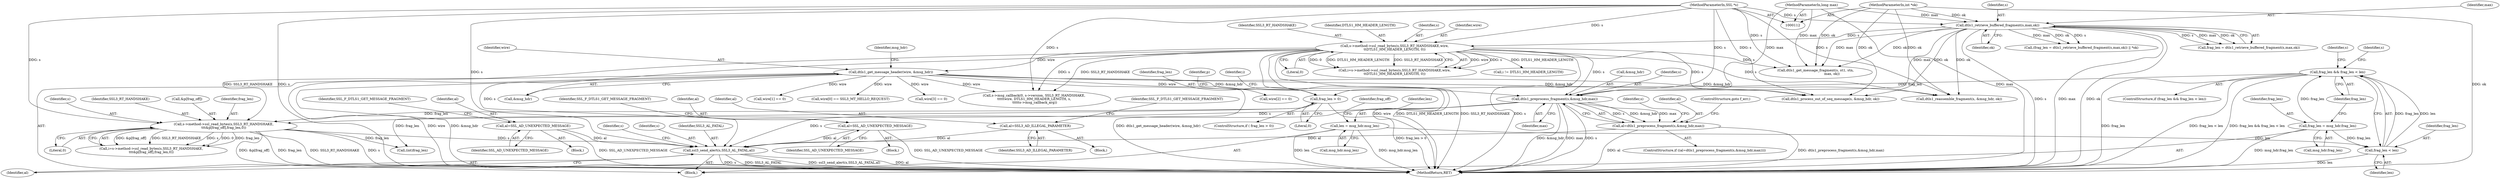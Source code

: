 digraph "0_openssl_d3152655d5319ce883c8e3ac4b99f8de4c59d846@API" {
"1000401" [label="(Call,ssl3_send_alert(s,SSL3_AL_FATAL,al))"];
"1000141" [label="(Call,s->method->ssl_read_bytes(s,SSL3_RT_HANDSHAKE,wire,\n\t\tDTLS1_HM_HEADER_LENGTH, 0))"];
"1000130" [label="(Call,dtls1_retrieve_buffered_fragment(s,max,ok))"];
"1000113" [label="(MethodParameterIn,SSL *s)"];
"1000116" [label="(MethodParameterIn,long max)"];
"1000117" [label="(MethodParameterIn,int *ok)"];
"1000346" [label="(Call,s->method->ssl_read_bytes(s,SSL3_RT_HANDSHAKE,\n\t\t\t&p[frag_off],frag_len,0))"];
"1000316" [label="(Call,dtls1_preprocess_fragment(s,&msg_hdr,max))"];
"1000175" [label="(Call,dtls1_get_message_header(wire, &msg_hdr))"];
"1000328" [label="(Call,frag_len > 0)"];
"1000224" [label="(Call,frag_len && frag_len < len)"];
"1000226" [label="(Call,frag_len < len)"];
"1000218" [label="(Call,frag_len = msg_hdr.frag_len)"];
"1000208" [label="(Call,len = msg_hdr.msg_len)"];
"1000168" [label="(Call,al=SSL_AD_UNEXPECTED_MESSAGE)"];
"1000306" [label="(Call,al=SSL_AD_UNEXPECTED_MESSAGE)"];
"1000382" [label="(Call,al=SSL3_AD_ILLEGAL_PARAMETER)"];
"1000314" [label="(Call,al=dtls1_preprocess_fragment(s,&msg_hdr,max))"];
"1000177" [label="(Call,&msg_hdr)"];
"1000231" [label="(Identifier,s)"];
"1000383" [label="(Identifier,al)"];
"1000321" [label="(ControlStructure,goto f_err;)"];
"1000170" [label="(Identifier,SSL_AD_UNEXPECTED_MESSAGE)"];
"1000347" [label="(Identifier,s)"];
"1000314" [label="(Call,al=dtls1_preprocess_fragment(s,&msg_hdr,max))"];
"1000118" [label="(Block,)"];
"1000225" [label="(Identifier,frag_len)"];
"1000133" [label="(Identifier,ok)"];
"1000344" [label="(Call,i=s->method->ssl_read_bytes(s,SSL3_RT_HANDSHAKE,\n\t\t\t&p[frag_off],frag_len,0))"];
"1000404" [label="(Identifier,al)"];
"1000348" [label="(Identifier,SSL3_RT_HANDSHAKE)"];
"1000210" [label="(Call,msg_hdr.msg_len)"];
"1000305" [label="(Block,)"];
"1000228" [label="(Identifier,len)"];
"1000132" [label="(Identifier,max)"];
"1000259" [label="(Call,wire[1] == 0)"];
"1000127" [label="(Call,(frag_len = dtls1_retrieve_buffered_fragment(s,max,ok)) || *ok)"];
"1000317" [label="(Identifier,s)"];
"1000316" [label="(Call,dtls1_preprocess_fragment(s,&msg_hdr,max))"];
"1000146" [label="(Literal,0)"];
"1000381" [label="(Block,)"];
"1000219" [label="(Identifier,frag_len)"];
"1000328" [label="(Call,frag_len > 0)"];
"1000176" [label="(Identifier,wire)"];
"1000230" [label="(Call,dtls1_reassemble_fragment(s, &msg_hdr, ok))"];
"1000280" [label="(Call,s->msg_callback(0, s->version, SSL3_RT_HANDSHAKE, \n\t\t\t\t\twire, DTLS1_HM_HEADER_LENGTH, s, \n\t\t\t\t\ts->msg_callback_arg))"];
"1000310" [label="(Identifier,SSL_F_DTLS1_GET_MESSAGE_FRAGMENT)"];
"1000403" [label="(Identifier,SSL3_AL_FATAL)"];
"1000116" [label="(MethodParameterIn,long max)"];
"1000227" [label="(Identifier,frag_len)"];
"1000329" [label="(Identifier,frag_len)"];
"1000144" [label="(Identifier,wire)"];
"1000128" [label="(Call,frag_len = dtls1_retrieve_buffered_fragment(s,max,ok))"];
"1000407" [label="(Identifier,s)"];
"1000313" [label="(ControlStructure,if ((al=dtls1_preprocess_fragment(s,&msg_hdr,max))))"];
"1000203" [label="(Call,dtls1_process_out_of_seq_message(s, &msg_hdr, ok))"];
"1000226" [label="(Call,frag_len < len)"];
"1000131" [label="(Identifier,s)"];
"1000334" [label="(Identifier,p)"];
"1000143" [label="(Identifier,SSL3_RT_HANDSHAKE)"];
"1000308" [label="(Identifier,SSL_AD_UNEXPECTED_MESSAGE)"];
"1000130" [label="(Call,dtls1_retrieve_buffered_fragment(s,max,ok))"];
"1000175" [label="(Call,dtls1_get_message_header(wire, &msg_hdr))"];
"1000141" [label="(Call,s->method->ssl_read_bytes(s,SSL3_RT_HANDSHAKE,wire,\n\t\tDTLS1_HM_HEADER_LENGTH, 0))"];
"1000117" [label="(MethodParameterIn,int *ok)"];
"1000172" [label="(Identifier,SSL_F_DTLS1_GET_MESSAGE_FRAGMENT)"];
"1000139" [label="(Call,i=s->method->ssl_read_bytes(s,SSL3_RT_HANDSHAKE,wire,\n\t\tDTLS1_HM_HEADER_LENGTH, 0))"];
"1000183" [label="(Identifier,msg_hdr)"];
"1000251" [label="(Call,wire[0] == SSL3_MT_HELLO_REQUEST)"];
"1000307" [label="(Identifier,al)"];
"1000318" [label="(Call,&msg_hdr)"];
"1000324" [label="(Identifier,s)"];
"1000270" [label="(Call,wire[3] == 0)"];
"1000208" [label="(Call,len = msg_hdr.msg_len)"];
"1000315" [label="(Identifier,al)"];
"1000306" [label="(Call,al=SSL_AD_UNEXPECTED_MESSAGE)"];
"1000330" [label="(Literal,0)"];
"1000167" [label="(Block,)"];
"1000417" [label="(MethodReturn,RET)"];
"1000265" [label="(Call,wire[2] == 0)"];
"1000220" [label="(Call,msg_hdr.frag_len)"];
"1000384" [label="(Identifier,SSL3_AD_ILLEGAL_PARAMETER)"];
"1000382" [label="(Call,al=SSL3_AD_ILLEGAL_PARAMETER)"];
"1000168" [label="(Call,al=SSL_AD_UNEXPECTED_MESSAGE)"];
"1000298" [label="(Call,dtls1_get_message_fragment(s, st1, stn,\n                               max, ok))"];
"1000349" [label="(Call,&p[frag_off])"];
"1000346" [label="(Call,s->method->ssl_read_bytes(s,SSL3_RT_HANDSHAKE,\n\t\t\t&p[frag_off],frag_len,0))"];
"1000164" [label="(Call,i != DTLS1_HM_HEADER_LENGTH)"];
"1000401" [label="(Call,ssl3_send_alert(s,SSL3_AL_FATAL,al))"];
"1000373" [label="(Identifier,i)"];
"1000223" [label="(ControlStructure,if (frag_len && frag_len < len))"];
"1000169" [label="(Identifier,al)"];
"1000113" [label="(MethodParameterIn,SSL *s)"];
"1000145" [label="(Identifier,DTLS1_HM_HEADER_LENGTH)"];
"1000218" [label="(Call,frag_len = msg_hdr.frag_len)"];
"1000214" [label="(Identifier,frag_off)"];
"1000327" [label="(ControlStructure,if ( frag_len > 0))"];
"1000386" [label="(Identifier,SSL_F_DTLS1_GET_MESSAGE_FRAGMENT)"];
"1000224" [label="(Call,frag_len && frag_len < len)"];
"1000354" [label="(Literal,0)"];
"1000209" [label="(Identifier,len)"];
"1000402" [label="(Identifier,s)"];
"1000142" [label="(Identifier,s)"];
"1000353" [label="(Identifier,frag_len)"];
"1000378" [label="(Call,(int)frag_len)"];
"1000320" [label="(Identifier,max)"];
"1000239" [label="(Identifier,s)"];
"1000401" -> "1000118"  [label="AST: "];
"1000401" -> "1000404"  [label="CFG: "];
"1000402" -> "1000401"  [label="AST: "];
"1000403" -> "1000401"  [label="AST: "];
"1000404" -> "1000401"  [label="AST: "];
"1000407" -> "1000401"  [label="CFG: "];
"1000401" -> "1000417"  [label="DDG: ssl3_send_alert(s,SSL3_AL_FATAL,al)"];
"1000401" -> "1000417"  [label="DDG: al"];
"1000401" -> "1000417"  [label="DDG: s"];
"1000401" -> "1000417"  [label="DDG: SSL3_AL_FATAL"];
"1000141" -> "1000401"  [label="DDG: s"];
"1000346" -> "1000401"  [label="DDG: s"];
"1000316" -> "1000401"  [label="DDG: s"];
"1000113" -> "1000401"  [label="DDG: s"];
"1000168" -> "1000401"  [label="DDG: al"];
"1000306" -> "1000401"  [label="DDG: al"];
"1000382" -> "1000401"  [label="DDG: al"];
"1000314" -> "1000401"  [label="DDG: al"];
"1000141" -> "1000139"  [label="AST: "];
"1000141" -> "1000146"  [label="CFG: "];
"1000142" -> "1000141"  [label="AST: "];
"1000143" -> "1000141"  [label="AST: "];
"1000144" -> "1000141"  [label="AST: "];
"1000145" -> "1000141"  [label="AST: "];
"1000146" -> "1000141"  [label="AST: "];
"1000139" -> "1000141"  [label="CFG: "];
"1000141" -> "1000417"  [label="DDG: s"];
"1000141" -> "1000417"  [label="DDG: wire"];
"1000141" -> "1000417"  [label="DDG: DTLS1_HM_HEADER_LENGTH"];
"1000141" -> "1000417"  [label="DDG: SSL3_RT_HANDSHAKE"];
"1000141" -> "1000139"  [label="DDG: wire"];
"1000141" -> "1000139"  [label="DDG: s"];
"1000141" -> "1000139"  [label="DDG: 0"];
"1000141" -> "1000139"  [label="DDG: DTLS1_HM_HEADER_LENGTH"];
"1000141" -> "1000139"  [label="DDG: SSL3_RT_HANDSHAKE"];
"1000130" -> "1000141"  [label="DDG: s"];
"1000113" -> "1000141"  [label="DDG: s"];
"1000141" -> "1000164"  [label="DDG: DTLS1_HM_HEADER_LENGTH"];
"1000141" -> "1000175"  [label="DDG: wire"];
"1000141" -> "1000203"  [label="DDG: s"];
"1000141" -> "1000230"  [label="DDG: s"];
"1000141" -> "1000280"  [label="DDG: SSL3_RT_HANDSHAKE"];
"1000141" -> "1000280"  [label="DDG: s"];
"1000141" -> "1000298"  [label="DDG: s"];
"1000141" -> "1000316"  [label="DDG: s"];
"1000141" -> "1000346"  [label="DDG: SSL3_RT_HANDSHAKE"];
"1000130" -> "1000128"  [label="AST: "];
"1000130" -> "1000133"  [label="CFG: "];
"1000131" -> "1000130"  [label="AST: "];
"1000132" -> "1000130"  [label="AST: "];
"1000133" -> "1000130"  [label="AST: "];
"1000128" -> "1000130"  [label="CFG: "];
"1000130" -> "1000417"  [label="DDG: max"];
"1000130" -> "1000417"  [label="DDG: ok"];
"1000130" -> "1000417"  [label="DDG: s"];
"1000130" -> "1000127"  [label="DDG: s"];
"1000130" -> "1000127"  [label="DDG: max"];
"1000130" -> "1000127"  [label="DDG: ok"];
"1000130" -> "1000128"  [label="DDG: s"];
"1000130" -> "1000128"  [label="DDG: max"];
"1000130" -> "1000128"  [label="DDG: ok"];
"1000113" -> "1000130"  [label="DDG: s"];
"1000116" -> "1000130"  [label="DDG: max"];
"1000117" -> "1000130"  [label="DDG: ok"];
"1000130" -> "1000203"  [label="DDG: ok"];
"1000130" -> "1000230"  [label="DDG: ok"];
"1000130" -> "1000298"  [label="DDG: max"];
"1000130" -> "1000298"  [label="DDG: ok"];
"1000130" -> "1000316"  [label="DDG: max"];
"1000113" -> "1000112"  [label="AST: "];
"1000113" -> "1000417"  [label="DDG: s"];
"1000113" -> "1000203"  [label="DDG: s"];
"1000113" -> "1000230"  [label="DDG: s"];
"1000113" -> "1000280"  [label="DDG: s"];
"1000113" -> "1000298"  [label="DDG: s"];
"1000113" -> "1000316"  [label="DDG: s"];
"1000113" -> "1000346"  [label="DDG: s"];
"1000116" -> "1000112"  [label="AST: "];
"1000116" -> "1000417"  [label="DDG: max"];
"1000116" -> "1000298"  [label="DDG: max"];
"1000116" -> "1000316"  [label="DDG: max"];
"1000117" -> "1000112"  [label="AST: "];
"1000117" -> "1000417"  [label="DDG: ok"];
"1000117" -> "1000203"  [label="DDG: ok"];
"1000117" -> "1000230"  [label="DDG: ok"];
"1000117" -> "1000298"  [label="DDG: ok"];
"1000346" -> "1000344"  [label="AST: "];
"1000346" -> "1000354"  [label="CFG: "];
"1000347" -> "1000346"  [label="AST: "];
"1000348" -> "1000346"  [label="AST: "];
"1000349" -> "1000346"  [label="AST: "];
"1000353" -> "1000346"  [label="AST: "];
"1000354" -> "1000346"  [label="AST: "];
"1000344" -> "1000346"  [label="CFG: "];
"1000346" -> "1000417"  [label="DDG: &p[frag_off]"];
"1000346" -> "1000417"  [label="DDG: frag_len"];
"1000346" -> "1000417"  [label="DDG: SSL3_RT_HANDSHAKE"];
"1000346" -> "1000417"  [label="DDG: s"];
"1000346" -> "1000344"  [label="DDG: &p[frag_off]"];
"1000346" -> "1000344"  [label="DDG: SSL3_RT_HANDSHAKE"];
"1000346" -> "1000344"  [label="DDG: s"];
"1000346" -> "1000344"  [label="DDG: 0"];
"1000346" -> "1000344"  [label="DDG: frag_len"];
"1000316" -> "1000346"  [label="DDG: s"];
"1000328" -> "1000346"  [label="DDG: frag_len"];
"1000346" -> "1000378"  [label="DDG: frag_len"];
"1000316" -> "1000314"  [label="AST: "];
"1000316" -> "1000320"  [label="CFG: "];
"1000317" -> "1000316"  [label="AST: "];
"1000318" -> "1000316"  [label="AST: "];
"1000320" -> "1000316"  [label="AST: "];
"1000314" -> "1000316"  [label="CFG: "];
"1000316" -> "1000417"  [label="DDG: &msg_hdr"];
"1000316" -> "1000417"  [label="DDG: max"];
"1000316" -> "1000417"  [label="DDG: s"];
"1000316" -> "1000314"  [label="DDG: s"];
"1000316" -> "1000314"  [label="DDG: &msg_hdr"];
"1000316" -> "1000314"  [label="DDG: max"];
"1000175" -> "1000316"  [label="DDG: &msg_hdr"];
"1000175" -> "1000118"  [label="AST: "];
"1000175" -> "1000177"  [label="CFG: "];
"1000176" -> "1000175"  [label="AST: "];
"1000177" -> "1000175"  [label="AST: "];
"1000183" -> "1000175"  [label="CFG: "];
"1000175" -> "1000417"  [label="DDG: wire"];
"1000175" -> "1000417"  [label="DDG: &msg_hdr"];
"1000175" -> "1000417"  [label="DDG: dtls1_get_message_header(wire, &msg_hdr)"];
"1000175" -> "1000203"  [label="DDG: &msg_hdr"];
"1000175" -> "1000230"  [label="DDG: &msg_hdr"];
"1000175" -> "1000251"  [label="DDG: wire"];
"1000175" -> "1000259"  [label="DDG: wire"];
"1000175" -> "1000265"  [label="DDG: wire"];
"1000175" -> "1000270"  [label="DDG: wire"];
"1000175" -> "1000280"  [label="DDG: wire"];
"1000328" -> "1000327"  [label="AST: "];
"1000328" -> "1000330"  [label="CFG: "];
"1000329" -> "1000328"  [label="AST: "];
"1000330" -> "1000328"  [label="AST: "];
"1000334" -> "1000328"  [label="CFG: "];
"1000373" -> "1000328"  [label="CFG: "];
"1000328" -> "1000417"  [label="DDG: frag_len > 0"];
"1000224" -> "1000328"  [label="DDG: frag_len"];
"1000328" -> "1000378"  [label="DDG: frag_len"];
"1000224" -> "1000223"  [label="AST: "];
"1000224" -> "1000225"  [label="CFG: "];
"1000224" -> "1000226"  [label="CFG: "];
"1000225" -> "1000224"  [label="AST: "];
"1000226" -> "1000224"  [label="AST: "];
"1000231" -> "1000224"  [label="CFG: "];
"1000239" -> "1000224"  [label="CFG: "];
"1000224" -> "1000417"  [label="DDG: frag_len"];
"1000224" -> "1000417"  [label="DDG: frag_len < len"];
"1000224" -> "1000417"  [label="DDG: frag_len && frag_len < len"];
"1000226" -> "1000224"  [label="DDG: frag_len"];
"1000226" -> "1000224"  [label="DDG: len"];
"1000218" -> "1000224"  [label="DDG: frag_len"];
"1000226" -> "1000228"  [label="CFG: "];
"1000227" -> "1000226"  [label="AST: "];
"1000228" -> "1000226"  [label="AST: "];
"1000226" -> "1000417"  [label="DDG: len"];
"1000218" -> "1000226"  [label="DDG: frag_len"];
"1000208" -> "1000226"  [label="DDG: len"];
"1000218" -> "1000118"  [label="AST: "];
"1000218" -> "1000220"  [label="CFG: "];
"1000219" -> "1000218"  [label="AST: "];
"1000220" -> "1000218"  [label="AST: "];
"1000225" -> "1000218"  [label="CFG: "];
"1000218" -> "1000417"  [label="DDG: msg_hdr.frag_len"];
"1000208" -> "1000118"  [label="AST: "];
"1000208" -> "1000210"  [label="CFG: "];
"1000209" -> "1000208"  [label="AST: "];
"1000210" -> "1000208"  [label="AST: "];
"1000214" -> "1000208"  [label="CFG: "];
"1000208" -> "1000417"  [label="DDG: len"];
"1000208" -> "1000417"  [label="DDG: msg_hdr.msg_len"];
"1000168" -> "1000167"  [label="AST: "];
"1000168" -> "1000170"  [label="CFG: "];
"1000169" -> "1000168"  [label="AST: "];
"1000170" -> "1000168"  [label="AST: "];
"1000172" -> "1000168"  [label="CFG: "];
"1000168" -> "1000417"  [label="DDG: SSL_AD_UNEXPECTED_MESSAGE"];
"1000306" -> "1000305"  [label="AST: "];
"1000306" -> "1000308"  [label="CFG: "];
"1000307" -> "1000306"  [label="AST: "];
"1000308" -> "1000306"  [label="AST: "];
"1000310" -> "1000306"  [label="CFG: "];
"1000306" -> "1000417"  [label="DDG: SSL_AD_UNEXPECTED_MESSAGE"];
"1000382" -> "1000381"  [label="AST: "];
"1000382" -> "1000384"  [label="CFG: "];
"1000383" -> "1000382"  [label="AST: "];
"1000384" -> "1000382"  [label="AST: "];
"1000386" -> "1000382"  [label="CFG: "];
"1000314" -> "1000313"  [label="AST: "];
"1000315" -> "1000314"  [label="AST: "];
"1000321" -> "1000314"  [label="CFG: "];
"1000324" -> "1000314"  [label="CFG: "];
"1000314" -> "1000417"  [label="DDG: al"];
"1000314" -> "1000417"  [label="DDG: dtls1_preprocess_fragment(s,&msg_hdr,max)"];
}
